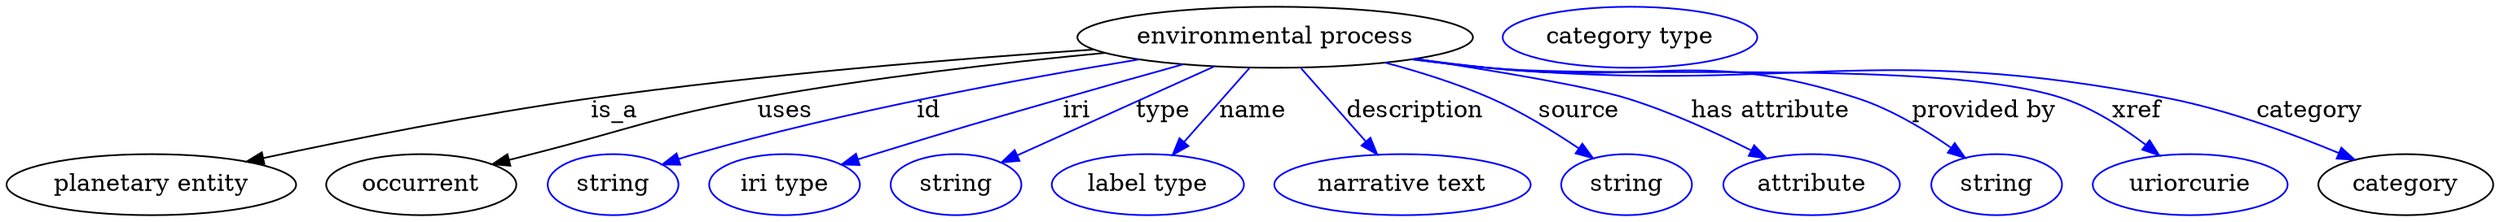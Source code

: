 digraph {
	graph [bb="0,0,1461.5,123"];
	node [label="\N"];
	"environmental process"	[height=0.5,
		label="environmental process",
		pos="746.14,105",
		width=3.2317];
	"planetary entity"	[height=0.5,
		pos="85.142,18",
		width=2.3651];
	"environmental process" -> "planetary entity"	[label=is_a,
		lp="357.14,61.5",
		pos="e,141.23,31.631 639.31,97.783 557.89,92.305 443.12,82.99 343.14,69 277.48,59.812 203.24,44.945 151.31,33.806"];
	occurrent	[height=0.5,
		pos="244.14,18",
		width=1.5526];
	"environmental process" -> occurrent	[label=uses,
		lp="457.64,61.5",
		pos="e,286.08,30.041 645.72,95.807 586.01,90.109 508.92,81.307 441.14,69 381.64,58.197 367.73,50.984 309.14,36 304.83,34.897 300.36,33.745 \
295.87,32.584"];
	id	[color=blue,
		height=0.5,
		label=string,
		pos="356.14,18",
		width=1.0652];
	"environmental process" -> id	[color=blue,
		label=id,
		lp="542.14,61.5",
		pos="e,385.15,29.922 666.13,91.917 596.25,80.46 492.47,61.252 404.14,36 401.04,35.113 397.85,34.133 394.65,33.106",
		style=solid];
	iri	[color=blue,
		height=0.5,
		label="iri type",
		pos="457.14,18",
		width=1.2277];
	"environmental process" -> iri	[color=blue,
		label=iri,
		lp="629.14,61.5",
		pos="e,490.82,29.681 691.94,89.057 669.94,82.932 644.3,75.716 621.14,69 572.12,54.785 559.93,50.997 511.14,36 507.65,34.926 504.03,33.805 \
500.4,32.674",
		style=solid];
	type	[color=blue,
		height=0.5,
		label=string,
		pos="558.14,18",
		width=1.0652];
	"environmental process" -> type	[color=blue,
		label=type,
		lp="680.14,61.5",
		pos="e,584.71,31.012 710.34,87.812 676.98,72.731 627.51,50.362 594.1,35.259",
		style=solid];
	name	[color=blue,
		height=0.5,
		label="label type",
		pos="671.14,18",
		width=1.5707];
	"environmental process" -> name	[color=blue,
		label=name,
		lp="733.14,61.5",
		pos="e,685.79,35.597 730.97,86.799 719.94,74.309 704.88,57.236 692.63,43.348",
		style=solid];
	description	[color=blue,
		height=0.5,
		label="narrative text",
		pos="821.14,18",
		width=2.0943];
	"environmental process" -> description	[color=blue,
		label=description,
		lp="828.64,61.5",
		pos="e,806.24,35.885 761.32,86.799 772.27,74.39 787.21,57.458 799.42,43.618",
		style=solid];
	source	[color=blue,
		height=0.5,
		label=string,
		pos="953.14,18",
		width=1.0652];
	"environmental process" -> source	[color=blue,
		label=source,
		lp="925.14,61.5",
		pos="e,933.33,33.664 811.03,89.989 831.34,84.584 853.56,77.597 873.14,69 891.32,61.018 910.22,49.386 925.08,39.349",
		style=solid];
	"has attribute"	[color=blue,
		height=0.5,
		label=attribute,
		pos="1061.1,18",
		width=1.4443];
	"environmental process" -> "has attribute"	[color=blue,
		label="has attribute",
		lp="1037.1,61.5",
		pos="e,1034.9,33.584 828.89,92.292 876.05,85.17 930.21,76.108 953.14,69 978.3,61.203 1005.2,48.773 1025.8,38.257",
		style=solid];
	"provided by"	[color=blue,
		height=0.5,
		label=string,
		pos="1169.1,18",
		width=1.0652];
	"environmental process" -> "provided by"	[color=blue,
		label="provided by",
		lp="1161.6,61.5",
		pos="e,1150.8,33.869 828.43,92.184 842.66,90.32 857.32,88.512 871.14,87 967.34,76.476 996.22,99.249 1088.1,69 1107.7,62.566 1127.4,50.557 \
1142.5,39.92",
		style=solid];
	xref	[color=blue,
		height=0.5,
		label=uriorcurie,
		pos="1283.1,18",
		width=1.5887];
	"environmental process" -> xref	[color=blue,
		label=xref,
		lp="1251.6,61.5",
		pos="e,1264.9,35.258 827.06,92.012 841.7,90.122 856.86,88.35 871.14,87 945.81,79.941 1137,92.64 1208.1,69 1225.9,63.118 1243.3,51.866 \
1257,41.524",
		style=solid];
	category	[height=0.5,
		pos="1410.1,18",
		width=1.4263];
	"environmental process" -> category	[color=blue,
		label=category,
		lp="1353.6,61.5",
		pos="e,1380,32.721 826.71,91.957 841.46,90.061 856.75,88.301 871.14,87 1047.9,71.023 1096,103.23 1270.1,69 1305.1,62.122 1343.2,48.097 \
1370.7,36.648",
		style=solid];
	"named thing_category"	[color=blue,
		height=0.5,
		label="category type",
		pos="955.14,105",
		width=2.0762];
}
